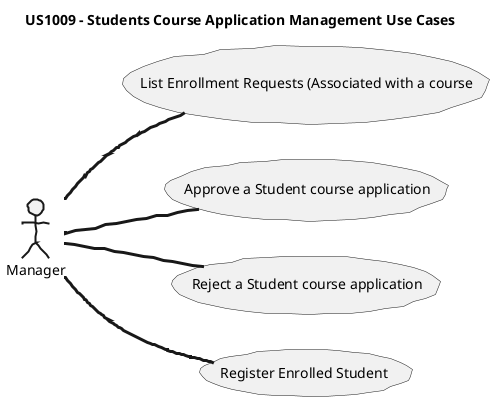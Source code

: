 @startuml

skinparam handwritten true
skinparam packageStyle rect
skinparam defaultFontName FG Virgil
skinparam shadowing false

left to right direction
title US1009 - Students Course Application Management Use Cases
skinparam titleBorderRoundCorner 20
skinparam titleBorderThickness 2
skinparam arrowThickness 3

'**********Manager Use cases*************

:Manager: as M

Usecase MU01 as "List Enrollment Requests (Associated with a course"
Usecase MU02 as "Approve a Student course application"
Usecase MU03 as "Reject a Student course application"
Usecase MU04 as "Register Enrolled Student"

M -d- MU01
M -d- MU02
M -d- MU03
M -d- MU04


@enduml